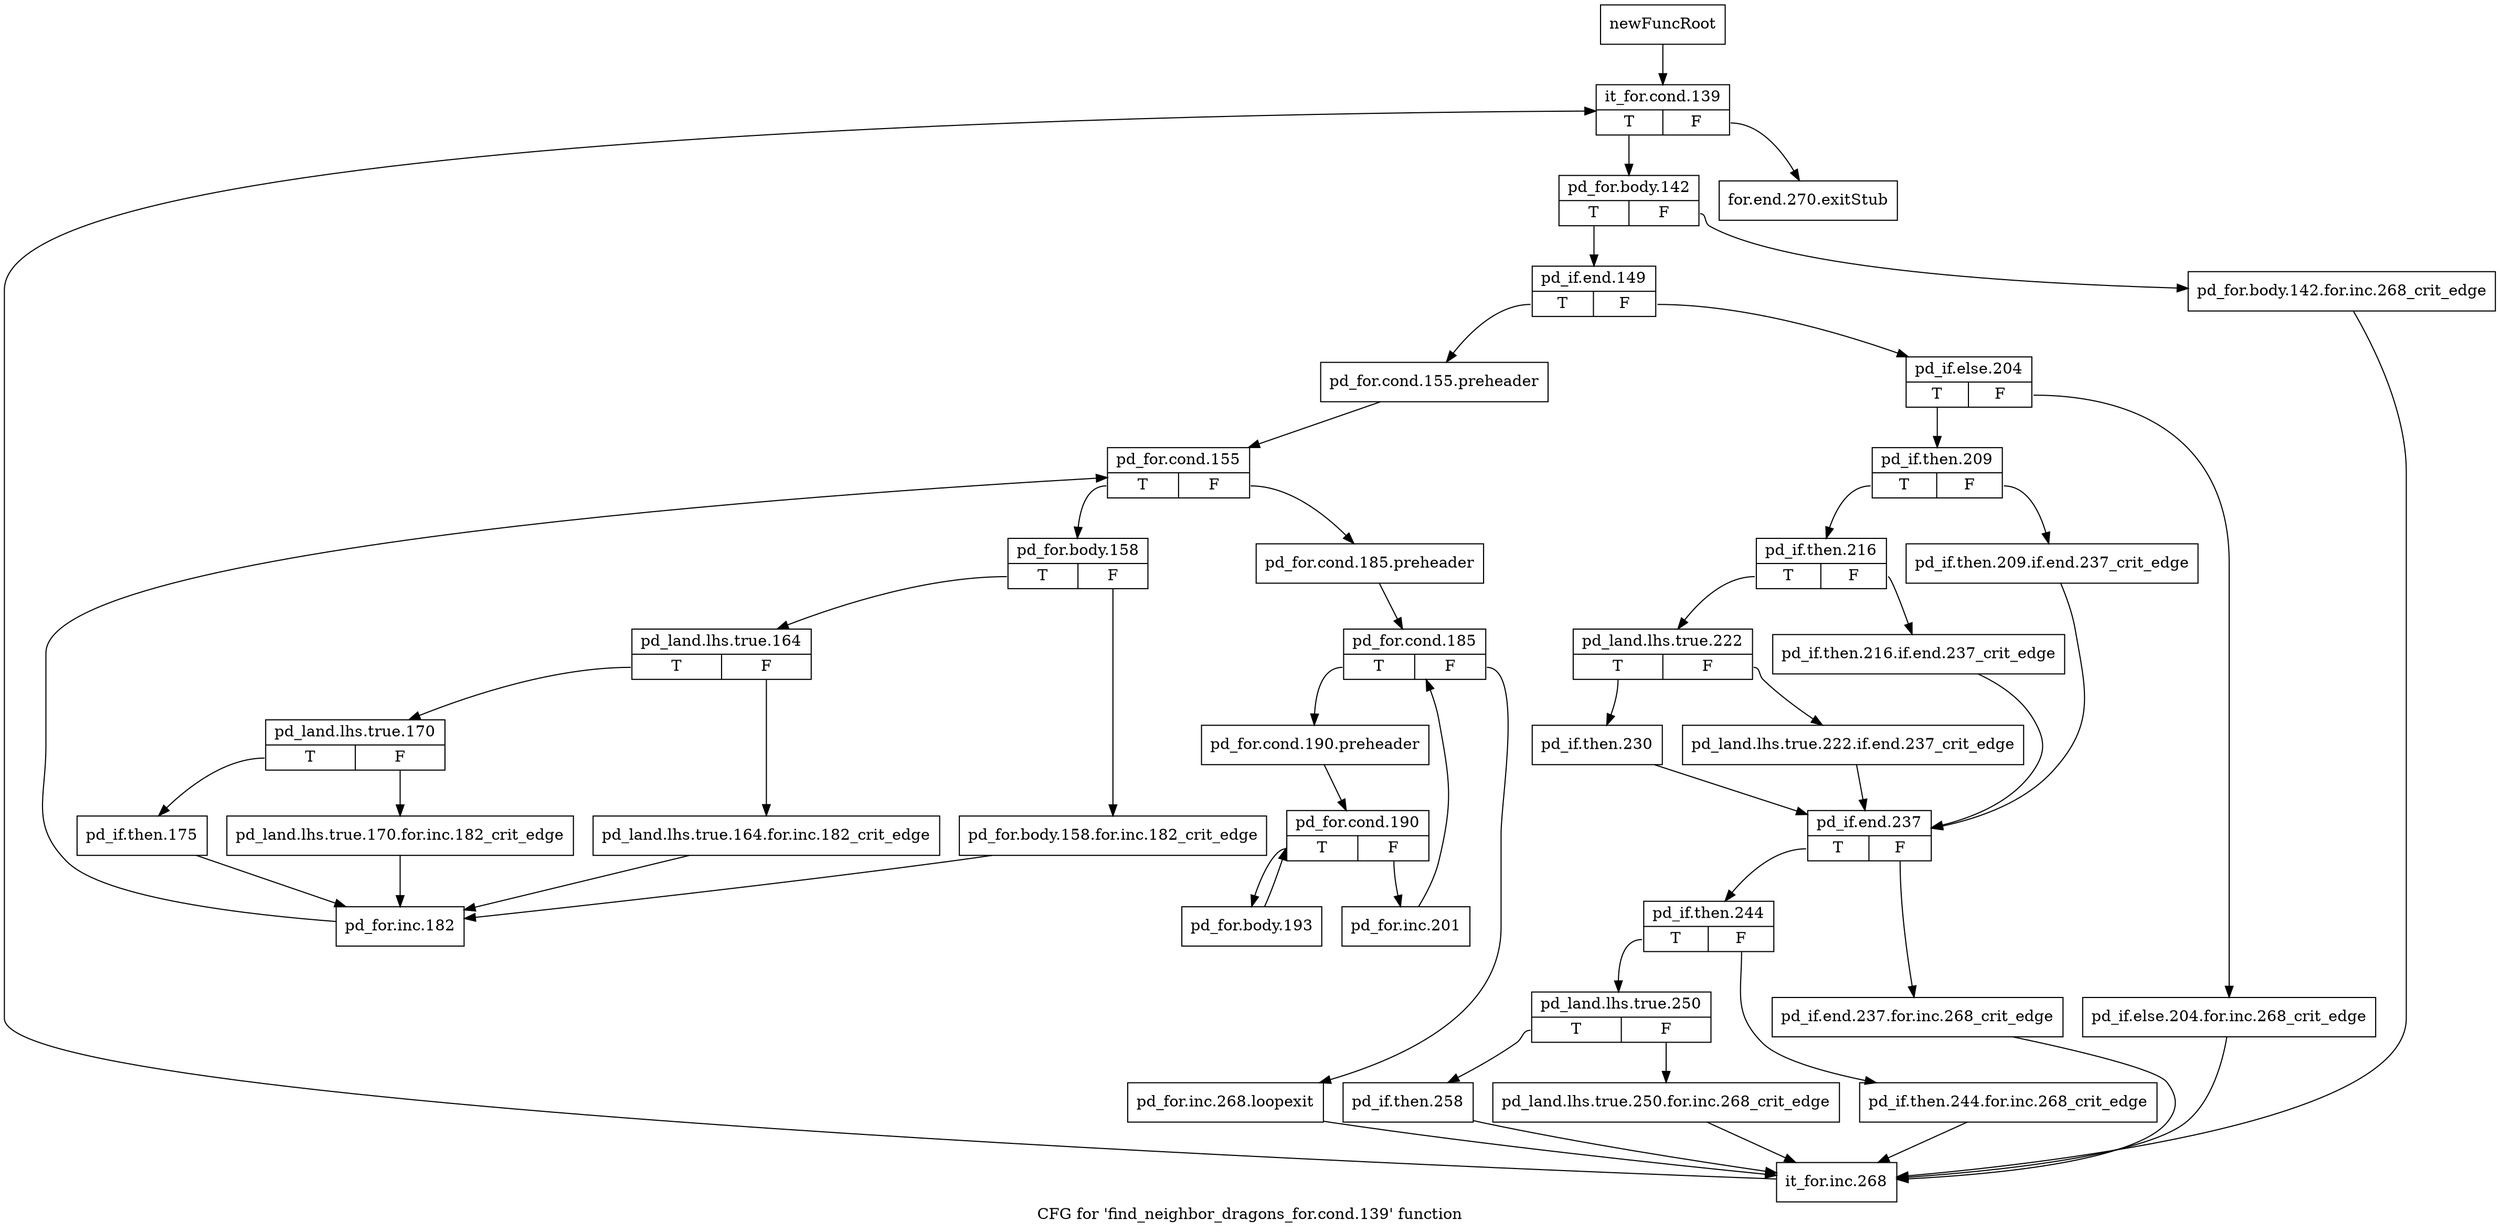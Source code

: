 digraph "CFG for 'find_neighbor_dragons_for.cond.139' function" {
	label="CFG for 'find_neighbor_dragons_for.cond.139' function";

	Node0x3f3e130 [shape=record,label="{newFuncRoot}"];
	Node0x3f3e130 -> Node0x3f7f560;
	Node0x3f7f510 [shape=record,label="{for.end.270.exitStub}"];
	Node0x3f7f560 [shape=record,label="{it_for.cond.139|{<s0>T|<s1>F}}"];
	Node0x3f7f560:s0 -> Node0x3f7f5b0;
	Node0x3f7f560:s1 -> Node0x3f7f510;
	Node0x3f7f5b0 [shape=record,label="{pd_for.body.142|{<s0>T|<s1>F}}"];
	Node0x3f7f5b0:s0 -> Node0x3f7f650;
	Node0x3f7f5b0:s1 -> Node0x3f7f600;
	Node0x3f7f600 [shape=record,label="{pd_for.body.142.for.inc.268_crit_edge}"];
	Node0x3f7f600 -> Node0x3f7fd30;
	Node0x3f7f650 [shape=record,label="{pd_if.end.149|{<s0>T|<s1>F}}"];
	Node0x3f7f650:s0 -> Node0x3f7fba0;
	Node0x3f7f650:s1 -> Node0x3f7f6a0;
	Node0x3f7f6a0 [shape=record,label="{pd_if.else.204|{<s0>T|<s1>F}}"];
	Node0x3f7f6a0:s0 -> Node0x3f7f740;
	Node0x3f7f6a0:s1 -> Node0x3f7f6f0;
	Node0x3f7f6f0 [shape=record,label="{pd_if.else.204.for.inc.268_crit_edge}"];
	Node0x3f7f6f0 -> Node0x3f7fd30;
	Node0x3f7f740 [shape=record,label="{pd_if.then.209|{<s0>T|<s1>F}}"];
	Node0x3f7f740:s0 -> Node0x3f7f7e0;
	Node0x3f7f740:s1 -> Node0x3f7f790;
	Node0x3f7f790 [shape=record,label="{pd_if.then.209.if.end.237_crit_edge}"];
	Node0x3f7f790 -> Node0x3f7f970;
	Node0x3f7f7e0 [shape=record,label="{pd_if.then.216|{<s0>T|<s1>F}}"];
	Node0x3f7f7e0:s0 -> Node0x3f7f880;
	Node0x3f7f7e0:s1 -> Node0x3f7f830;
	Node0x3f7f830 [shape=record,label="{pd_if.then.216.if.end.237_crit_edge}"];
	Node0x3f7f830 -> Node0x3f7f970;
	Node0x3f7f880 [shape=record,label="{pd_land.lhs.true.222|{<s0>T|<s1>F}}"];
	Node0x3f7f880:s0 -> Node0x3f7f920;
	Node0x3f7f880:s1 -> Node0x3f7f8d0;
	Node0x3f7f8d0 [shape=record,label="{pd_land.lhs.true.222.if.end.237_crit_edge}"];
	Node0x3f7f8d0 -> Node0x3f7f970;
	Node0x3f7f920 [shape=record,label="{pd_if.then.230}"];
	Node0x3f7f920 -> Node0x3f7f970;
	Node0x3f7f970 [shape=record,label="{pd_if.end.237|{<s0>T|<s1>F}}"];
	Node0x3f7f970:s0 -> Node0x3f7fa10;
	Node0x3f7f970:s1 -> Node0x3f7f9c0;
	Node0x3f7f9c0 [shape=record,label="{pd_if.end.237.for.inc.268_crit_edge}"];
	Node0x3f7f9c0 -> Node0x3f7fd30;
	Node0x3f7fa10 [shape=record,label="{pd_if.then.244|{<s0>T|<s1>F}}"];
	Node0x3f7fa10:s0 -> Node0x3f7fab0;
	Node0x3f7fa10:s1 -> Node0x3f7fa60;
	Node0x3f7fa60 [shape=record,label="{pd_if.then.244.for.inc.268_crit_edge}"];
	Node0x3f7fa60 -> Node0x3f7fd30;
	Node0x3f7fab0 [shape=record,label="{pd_land.lhs.true.250|{<s0>T|<s1>F}}"];
	Node0x3f7fab0:s0 -> Node0x3f7fb50;
	Node0x3f7fab0:s1 -> Node0x3f7fb00;
	Node0x3f7fb00 [shape=record,label="{pd_land.lhs.true.250.for.inc.268_crit_edge}"];
	Node0x3f7fb00 -> Node0x3f7fd30;
	Node0x3f7fb50 [shape=record,label="{pd_if.then.258}"];
	Node0x3f7fb50 -> Node0x3f7fd30;
	Node0x3f7fba0 [shape=record,label="{pd_for.cond.155.preheader}"];
	Node0x3f7fba0 -> Node0x3f7fbf0;
	Node0x3f7fbf0 [shape=record,label="{pd_for.cond.155|{<s0>T|<s1>F}}"];
	Node0x3f7fbf0:s0 -> Node0x3f7fec0;
	Node0x3f7fbf0:s1 -> Node0x3f7fc40;
	Node0x3f7fc40 [shape=record,label="{pd_for.cond.185.preheader}"];
	Node0x3f7fc40 -> Node0x3f7fc90;
	Node0x3f7fc90 [shape=record,label="{pd_for.cond.185|{<s0>T|<s1>F}}"];
	Node0x3f7fc90:s0 -> Node0x3f7fd80;
	Node0x3f7fc90:s1 -> Node0x3f7fce0;
	Node0x3f7fce0 [shape=record,label="{pd_for.inc.268.loopexit}"];
	Node0x3f7fce0 -> Node0x3f7fd30;
	Node0x3f7fd30 [shape=record,label="{it_for.inc.268}"];
	Node0x3f7fd30 -> Node0x3f7f560;
	Node0x3f7fd80 [shape=record,label="{pd_for.cond.190.preheader}"];
	Node0x3f7fd80 -> Node0x3f7fdd0;
	Node0x3f7fdd0 [shape=record,label="{pd_for.cond.190|{<s0>T|<s1>F}}"];
	Node0x3f7fdd0:s0 -> Node0x3f7fe70;
	Node0x3f7fdd0:s1 -> Node0x3f7fe20;
	Node0x3f7fe20 [shape=record,label="{pd_for.inc.201}"];
	Node0x3f7fe20 -> Node0x3f7fc90;
	Node0x3f7fe70 [shape=record,label="{pd_for.body.193}"];
	Node0x3f7fe70 -> Node0x3f7fdd0;
	Node0x3f7fec0 [shape=record,label="{pd_for.body.158|{<s0>T|<s1>F}}"];
	Node0x3f7fec0:s0 -> Node0x3f7ff60;
	Node0x3f7fec0:s1 -> Node0x3f7ff10;
	Node0x3f7ff10 [shape=record,label="{pd_for.body.158.for.inc.182_crit_edge}"];
	Node0x3f7ff10 -> Node0x3f800f0;
	Node0x3f7ff60 [shape=record,label="{pd_land.lhs.true.164|{<s0>T|<s1>F}}"];
	Node0x3f7ff60:s0 -> Node0x3f80000;
	Node0x3f7ff60:s1 -> Node0x3f7ffb0;
	Node0x3f7ffb0 [shape=record,label="{pd_land.lhs.true.164.for.inc.182_crit_edge}"];
	Node0x3f7ffb0 -> Node0x3f800f0;
	Node0x3f80000 [shape=record,label="{pd_land.lhs.true.170|{<s0>T|<s1>F}}"];
	Node0x3f80000:s0 -> Node0x3f800a0;
	Node0x3f80000:s1 -> Node0x3f80050;
	Node0x3f80050 [shape=record,label="{pd_land.lhs.true.170.for.inc.182_crit_edge}"];
	Node0x3f80050 -> Node0x3f800f0;
	Node0x3f800a0 [shape=record,label="{pd_if.then.175}"];
	Node0x3f800a0 -> Node0x3f800f0;
	Node0x3f800f0 [shape=record,label="{pd_for.inc.182}"];
	Node0x3f800f0 -> Node0x3f7fbf0;
}
